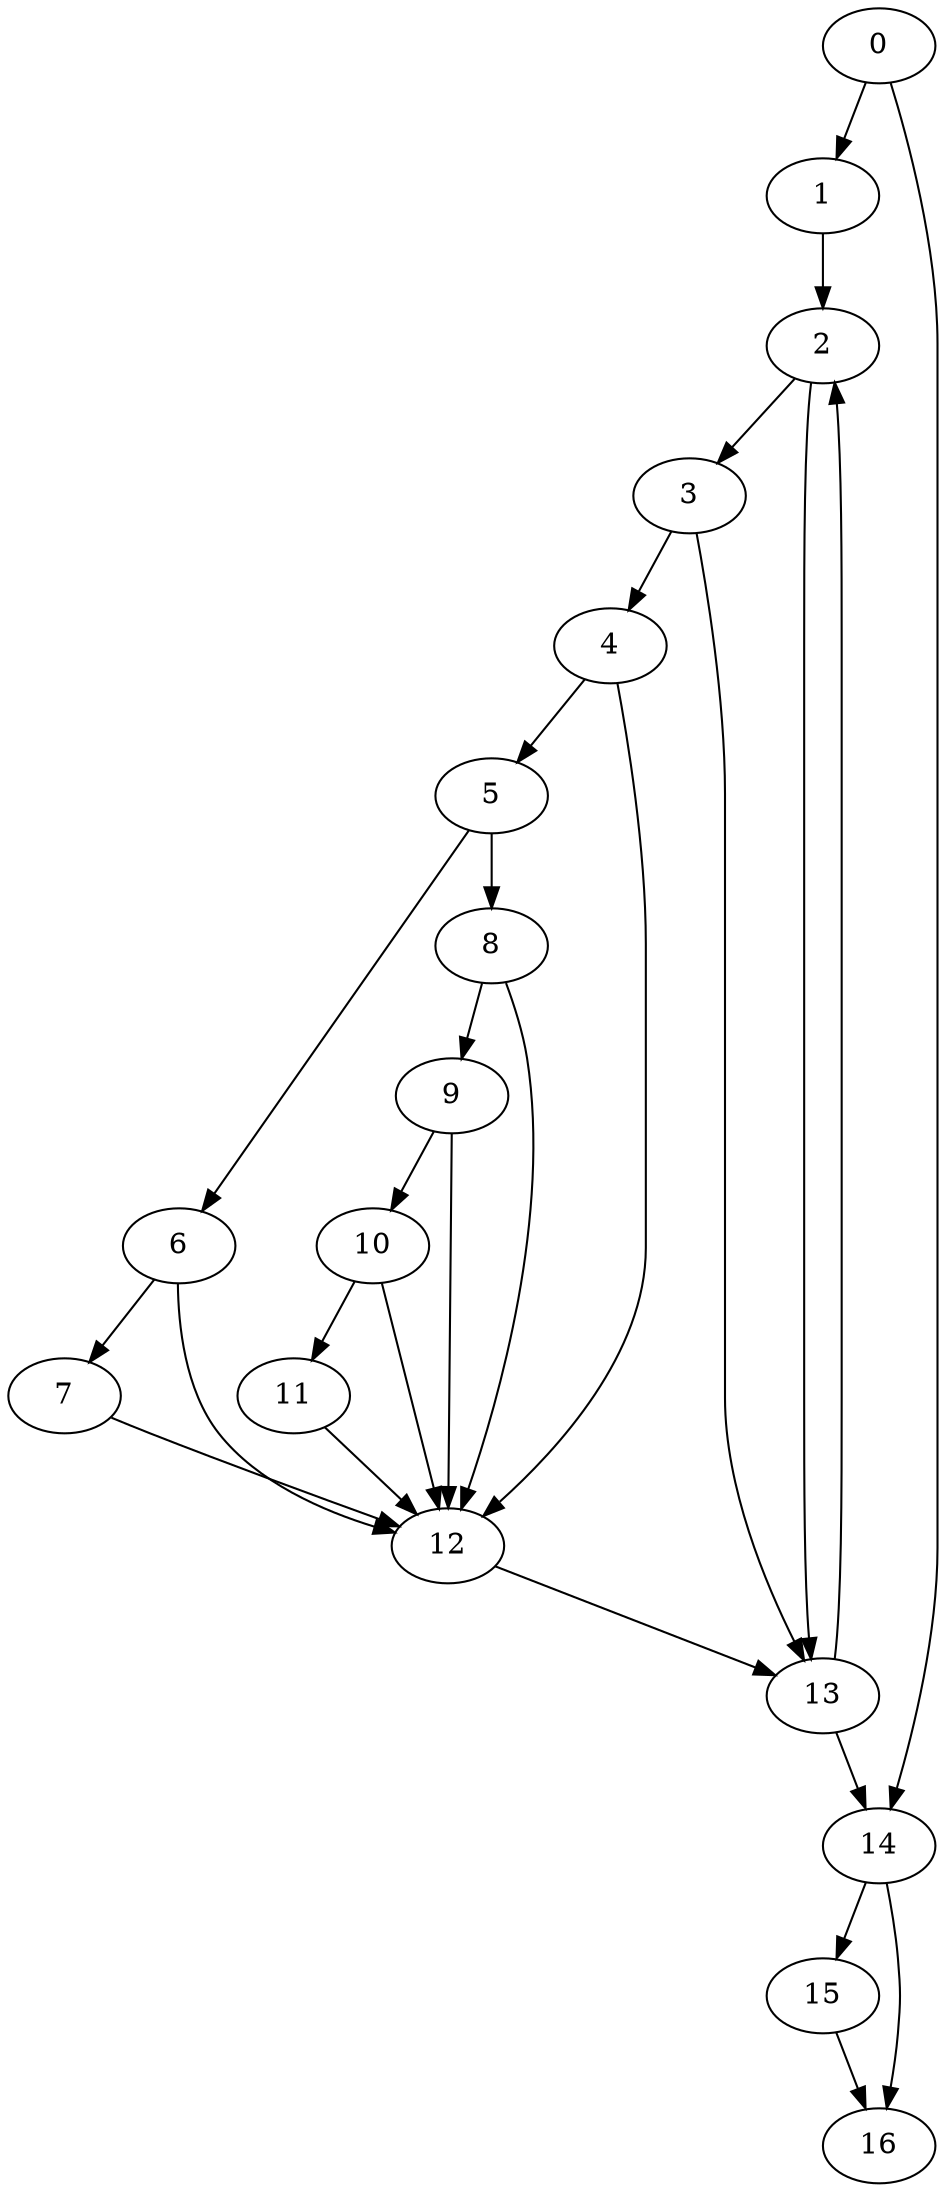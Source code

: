 digraph {
	0
	1
	2
	3
	4
	5
	6
	7
	8
	9
	10
	11
	12
	13
	14
	15
	16
	5 -> 8
	8 -> 9
	0 -> 14
	13 -> 14
	14 -> 15
	14 -> 16
	15 -> 16
	6 -> 7
	9 -> 10
	10 -> 11
	3 -> 13
	12 -> 13
	2 -> 13
	1 -> 2
	13 -> 2
	2 -> 3
	4 -> 5
	5 -> 6
	4 -> 12
	6 -> 12
	7 -> 12
	8 -> 12
	9 -> 12
	10 -> 12
	11 -> 12
	0 -> 1
	3 -> 4
}
